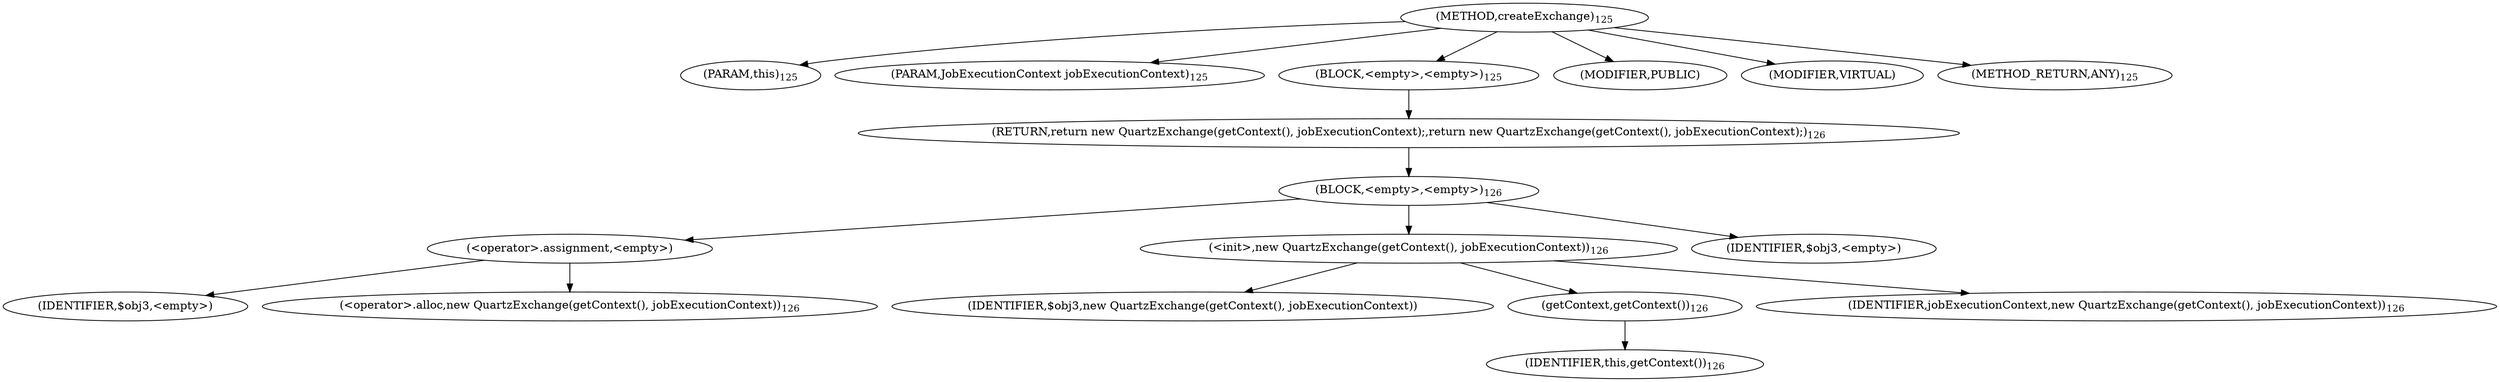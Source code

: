 digraph "createExchange" {  
"299" [label = <(METHOD,createExchange)<SUB>125</SUB>> ]
"20" [label = <(PARAM,this)<SUB>125</SUB>> ]
"300" [label = <(PARAM,JobExecutionContext jobExecutionContext)<SUB>125</SUB>> ]
"301" [label = <(BLOCK,&lt;empty&gt;,&lt;empty&gt;)<SUB>125</SUB>> ]
"302" [label = <(RETURN,return new QuartzExchange(getContext(), jobExecutionContext);,return new QuartzExchange(getContext(), jobExecutionContext);)<SUB>126</SUB>> ]
"303" [label = <(BLOCK,&lt;empty&gt;,&lt;empty&gt;)<SUB>126</SUB>> ]
"304" [label = <(&lt;operator&gt;.assignment,&lt;empty&gt;)> ]
"305" [label = <(IDENTIFIER,$obj3,&lt;empty&gt;)> ]
"306" [label = <(&lt;operator&gt;.alloc,new QuartzExchange(getContext(), jobExecutionContext))<SUB>126</SUB>> ]
"307" [label = <(&lt;init&gt;,new QuartzExchange(getContext(), jobExecutionContext))<SUB>126</SUB>> ]
"308" [label = <(IDENTIFIER,$obj3,new QuartzExchange(getContext(), jobExecutionContext))> ]
"309" [label = <(getContext,getContext())<SUB>126</SUB>> ]
"19" [label = <(IDENTIFIER,this,getContext())<SUB>126</SUB>> ]
"310" [label = <(IDENTIFIER,jobExecutionContext,new QuartzExchange(getContext(), jobExecutionContext))<SUB>126</SUB>> ]
"311" [label = <(IDENTIFIER,$obj3,&lt;empty&gt;)> ]
"312" [label = <(MODIFIER,PUBLIC)> ]
"313" [label = <(MODIFIER,VIRTUAL)> ]
"314" [label = <(METHOD_RETURN,ANY)<SUB>125</SUB>> ]
  "299" -> "20" 
  "299" -> "300" 
  "299" -> "301" 
  "299" -> "312" 
  "299" -> "313" 
  "299" -> "314" 
  "301" -> "302" 
  "302" -> "303" 
  "303" -> "304" 
  "303" -> "307" 
  "303" -> "311" 
  "304" -> "305" 
  "304" -> "306" 
  "307" -> "308" 
  "307" -> "309" 
  "307" -> "310" 
  "309" -> "19" 
}
